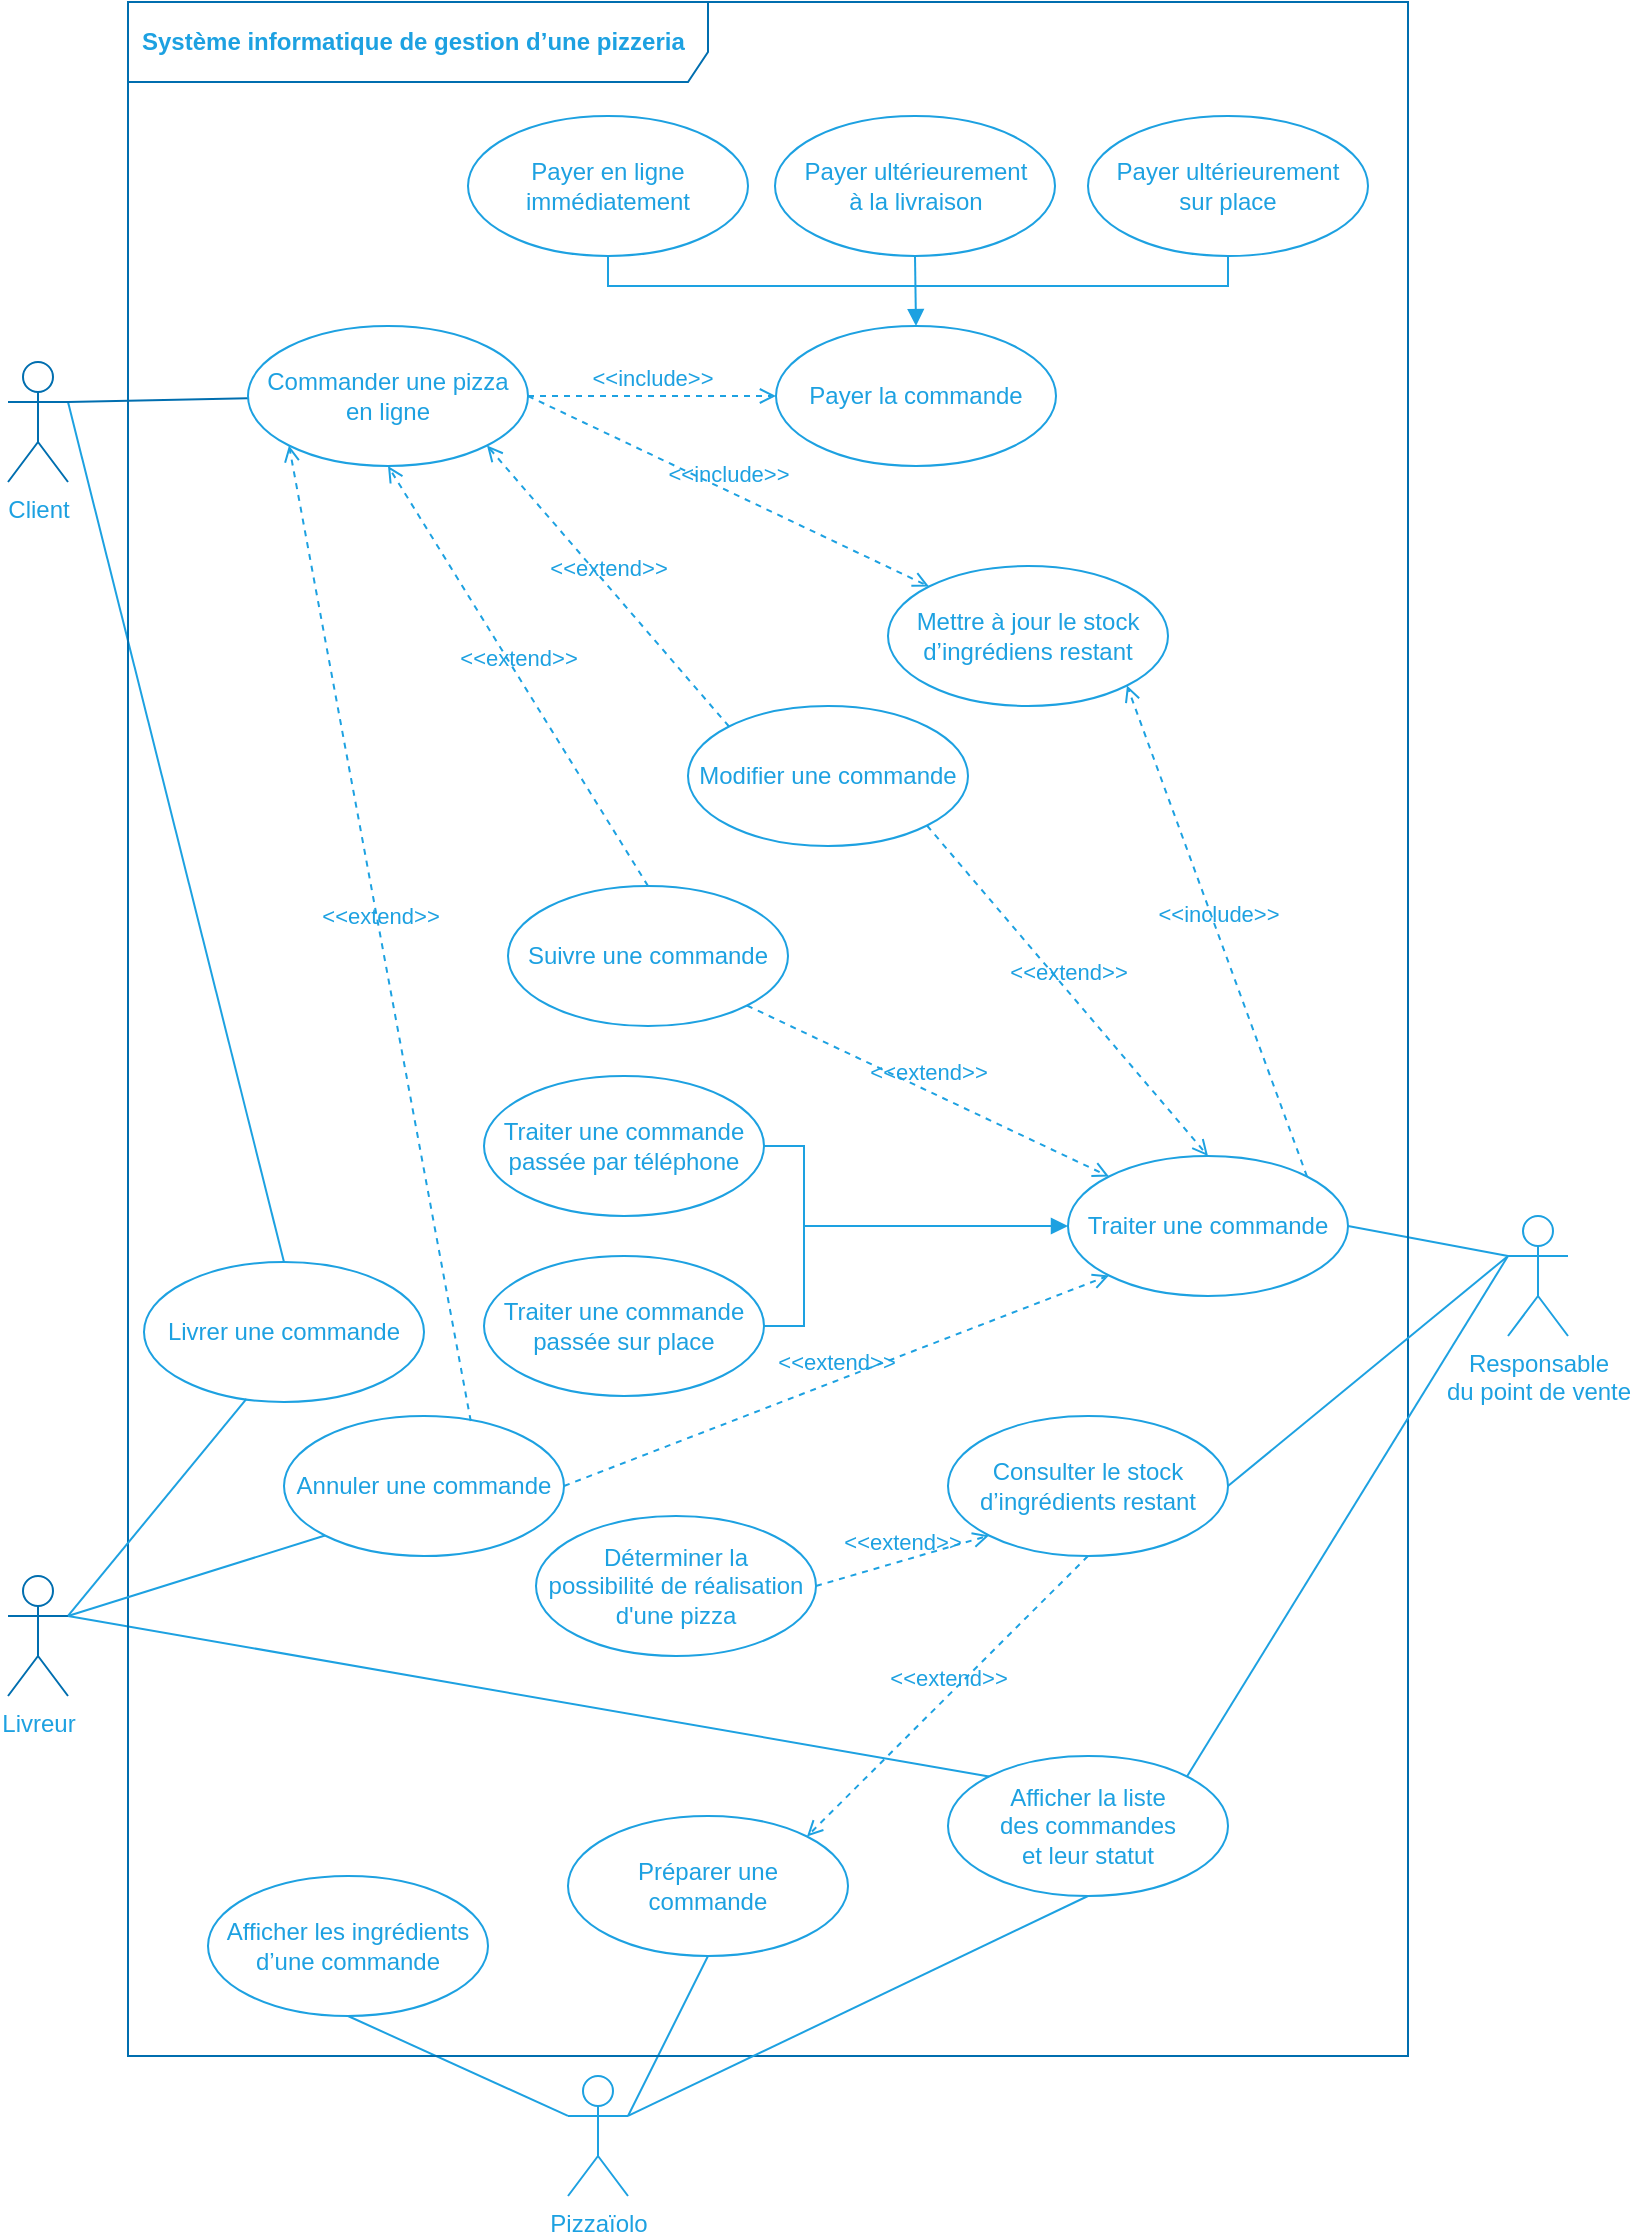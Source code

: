 <mxfile>
    <diagram id="ZDwU52DMAoR-JBrt6ogk" name="Page-1">
        <mxGraphModel dx="851" dy="735" grid="1" gridSize="10" guides="1" tooltips="1" connect="1" arrows="1" fold="1" page="1" pageScale="1" pageWidth="827" pageHeight="1169" math="0" shadow="0">
            <root>
                <mxCell id="0"/>
                <mxCell id="99" value="Application" style="" parent="0"/>
                <mxCell id="119" style="edgeStyle=none;rounded=0;orthogonalLoop=1;jettySize=auto;html=1;exitX=0.5;exitY=1;exitDx=0;exitDy=0;entryX=1;entryY=0.333;entryDx=0;entryDy=0;entryPerimeter=0;endArrow=none;endFill=0;strokeColor=#1DA1E1;" parent="99" source="36" target="5" edge="1">
                    <mxGeometry relative="1" as="geometry"/>
                </mxCell>
                <mxCell id="120" style="edgeStyle=none;rounded=0;orthogonalLoop=1;jettySize=auto;html=1;exitX=0.5;exitY=1;exitDx=0;exitDy=0;entryX=0;entryY=0.333;entryDx=0;entryDy=0;entryPerimeter=0;endArrow=none;endFill=0;strokeColor=#1DA1E1;" parent="99" source="60" target="5" edge="1">
                    <mxGeometry relative="1" as="geometry"/>
                </mxCell>
                <mxCell id="145" style="edgeStyle=none;rounded=0;orthogonalLoop=1;jettySize=auto;html=1;exitX=0;exitY=0;exitDx=0;exitDy=0;entryX=1;entryY=0.333;entryDx=0;entryDy=0;entryPerimeter=0;endArrow=none;endFill=0;targetPerimeterSpacing=-12;strokeColor=#1DA1E1;" parent="99" source="76" target="6" edge="1">
                    <mxGeometry relative="1" as="geometry"/>
                </mxCell>
                <mxCell id="156" style="rounded=0;orthogonalLoop=1;jettySize=auto;html=1;exitX=1;exitY=0.5;exitDx=0;exitDy=0;entryX=0;entryY=0.333;entryDx=0;entryDy=0;entryPerimeter=0;startArrow=none;startFill=0;endArrow=none;endFill=0;strokeColor=#1DA1E1;" edge="1" parent="99" source="154" target="2">
                    <mxGeometry relative="1" as="geometry"/>
                </mxCell>
                <mxCell id="158" value="&lt;font color=&quot;#1da1e1&quot;&gt;&amp;lt;&amp;lt;extend&amp;gt;&amp;gt;&lt;/font&gt;" style="html=1;verticalAlign=bottom;labelBackgroundColor=none;endArrow=open;endFill=0;dashed=1;strokeColor=#1DA1E1;entryX=1;entryY=1;entryDx=0;entryDy=0;exitX=0;exitY=0;exitDx=0;exitDy=0;" edge="1" parent="99" source="42" target="9">
                    <mxGeometry width="160" relative="1" as="geometry">
                        <mxPoint x="132" y="312" as="sourcePoint"/>
                        <mxPoint x="292" y="312" as="targetPoint"/>
                    </mxGeometry>
                </mxCell>
                <mxCell id="159" value="&lt;font color=&quot;#1da1e1&quot;&gt;&amp;lt;&amp;lt;extend&amp;gt;&amp;gt;&lt;/font&gt;" style="html=1;verticalAlign=bottom;labelBackgroundColor=none;endArrow=open;endFill=0;dashed=1;strokeColor=#1DA1E1;entryX=0.5;entryY=1;entryDx=0;entryDy=0;exitX=0.5;exitY=0;exitDx=0;exitDy=0;" edge="1" parent="99" source="97" target="9">
                    <mxGeometry width="160" relative="1" as="geometry">
                        <mxPoint x="232.503" y="342.251" as="sourcePoint"/>
                        <mxPoint x="162" y="292" as="targetPoint"/>
                    </mxGeometry>
                </mxCell>
                <mxCell id="160" value="&lt;font color=&quot;#1da1e1&quot;&gt;&amp;lt;&amp;lt;extend&amp;gt;&amp;gt;&lt;/font&gt;" style="html=1;verticalAlign=bottom;labelBackgroundColor=none;endArrow=open;endFill=0;dashed=1;strokeColor=#1DA1E1;entryX=0;entryY=1;entryDx=0;entryDy=0;exitX=0.667;exitY=0.036;exitDx=0;exitDy=0;exitPerimeter=0;" edge="1" parent="99" source="84" target="9">
                    <mxGeometry width="160" relative="1" as="geometry">
                        <mxPoint x="212" y="477" as="sourcePoint"/>
                        <mxPoint x="182" y="367" as="targetPoint"/>
                    </mxGeometry>
                </mxCell>
                <mxCell id="161" value="&lt;font color=&quot;#1da1e1&quot;&gt;&amp;lt;&amp;lt;extend&amp;gt;&amp;gt;&lt;/font&gt;" style="html=1;verticalAlign=bottom;labelBackgroundColor=none;endArrow=open;endFill=0;dashed=1;strokeColor=#1DA1E1;entryX=0.5;entryY=0;entryDx=0;entryDy=0;exitX=1;exitY=1;exitDx=0;exitDy=0;" edge="1" parent="99" source="42" target="154">
                    <mxGeometry width="160" relative="1" as="geometry">
                        <mxPoint x="282" y="337" as="sourcePoint"/>
                        <mxPoint x="212" y="197" as="targetPoint"/>
                    </mxGeometry>
                </mxCell>
                <mxCell id="162" value="" style="group" vertex="1" connectable="0" parent="99">
                    <mxGeometry x="450" y="642" as="geometry"/>
                </mxCell>
                <mxCell id="153" style="edgeStyle=orthogonalEdgeStyle;rounded=0;orthogonalLoop=1;jettySize=auto;html=1;exitX=1;exitY=0.5;exitDx=0;exitDy=0;entryX=1;entryY=0.5;entryDx=0;entryDy=0;strokeColor=#1DA1E1;endArrow=none;endFill=0;" edge="1" parent="162" source="67" target="56">
                    <mxGeometry relative="1" as="geometry"/>
                </mxCell>
                <mxCell id="155" style="rounded=0;orthogonalLoop=1;jettySize=auto;html=1;exitX=0;exitY=0.5;exitDx=0;exitDy=0;endArrow=none;endFill=0;strokeColor=#1DA1E1;edgeStyle=orthogonalEdgeStyle;startArrow=block;startFill=1;" edge="1" parent="162" source="154">
                    <mxGeometry relative="1" as="geometry">
                        <mxPoint x="-40" as="targetPoint"/>
                    </mxGeometry>
                </mxCell>
                <mxCell id="170" value="&lt;font color=&quot;#1da1e1&quot;&gt;&amp;lt;&amp;lt;extend&amp;gt;&amp;gt;&lt;/font&gt;" style="html=1;verticalAlign=bottom;labelBackgroundColor=none;endArrow=open;endFill=0;dashed=1;strokeColor=#1DA1E1;entryX=0;entryY=0;entryDx=0;entryDy=0;exitX=1;exitY=1;exitDx=0;exitDy=0;" edge="1" parent="99" source="97" target="154">
                    <mxGeometry width="160" relative="1" as="geometry">
                        <mxPoint x="511.997" y="356.999" as="sourcePoint"/>
                        <mxPoint x="573.003" y="532.501" as="targetPoint"/>
                    </mxGeometry>
                </mxCell>
                <mxCell id="172" value="&lt;font color=&quot;#1da1e1&quot;&gt;&amp;lt;&amp;lt;extend&amp;gt;&amp;gt;&lt;/font&gt;" style="html=1;verticalAlign=bottom;labelBackgroundColor=none;endArrow=open;endFill=0;dashed=1;strokeColor=#1DA1E1;entryX=0;entryY=1;entryDx=0;entryDy=0;exitX=1;exitY=0.5;exitDx=0;exitDy=0;" edge="1" parent="99" source="84" target="154">
                    <mxGeometry width="160" relative="1" as="geometry">
                        <mxPoint x="391.997" y="696.999" as="sourcePoint"/>
                        <mxPoint x="453.003" y="872.501" as="targetPoint"/>
                    </mxGeometry>
                </mxCell>
                <mxCell id="175" value="&lt;font color=&quot;#1da1e1&quot;&gt;&amp;lt;&amp;lt;extend&amp;gt;&amp;gt;&lt;/font&gt;" style="html=1;verticalAlign=bottom;labelBackgroundColor=none;endArrow=open;endFill=0;dashed=1;strokeColor=#1DA1E1;entryX=0;entryY=1;entryDx=0;entryDy=0;exitX=1;exitY=0.5;exitDx=0;exitDy=0;" edge="1" parent="99" source="174" target="63">
                    <mxGeometry width="160" relative="1" as="geometry">
                        <mxPoint x="301.5" y="657" as="sourcePoint"/>
                        <mxPoint x="472.003" y="767.251" as="targetPoint"/>
                    </mxGeometry>
                </mxCell>
                <mxCell id="178" value="&lt;font color=&quot;#1da1e1&quot;&gt;&amp;lt;&amp;lt;extend&amp;gt;&amp;gt;&lt;/font&gt;" style="html=1;verticalAlign=bottom;labelBackgroundColor=none;endArrow=open;endFill=0;dashed=1;strokeColor=#1DA1E1;exitX=0.5;exitY=1;exitDx=0;exitDy=0;entryX=1;entryY=0;entryDx=0;entryDy=0;" edge="1" parent="99" source="63" target="36">
                    <mxGeometry width="160" relative="1" as="geometry">
                        <mxPoint x="462" y="822" as="sourcePoint"/>
                        <mxPoint x="562" y="847" as="targetPoint"/>
                    </mxGeometry>
                </mxCell>
                <mxCell id="189" style="edgeStyle=none;rounded=0;orthogonalLoop=1;jettySize=auto;html=1;exitX=0.5;exitY=0;exitDx=0;exitDy=0;entryX=1;entryY=0.333;entryDx=0;entryDy=0;entryPerimeter=0;startArrow=none;startFill=0;endArrow=none;endFill=0;strokeColor=#1DA1E1;" edge="1" parent="99" source="27" target="7">
                    <mxGeometry relative="1" as="geometry"/>
                </mxCell>
                <mxCell id="190" value="&lt;font color=&quot;#1da1e1&quot;&gt;Système informatique de gestion d’une pizzeria&lt;/font&gt;" style="shape=umlFrame;whiteSpace=wrap;html=1;width=290;height=40;boundedLbl=1;verticalAlign=middle;align=left;spacingLeft=5;strokeColor=#006EAF;fontColor=#ffffff;fillColor=none;fontStyle=1" vertex="1" parent="99">
                    <mxGeometry x="72" y="30" width="640" height="1027" as="geometry"/>
                </mxCell>
                <mxCell id="1" value="Acteurs et actions" parent="0"/>
                <mxCell id="5" value="&lt;font color=&quot;#1da1e1&quot;&gt;Pizzaïolo&lt;/font&gt;" style="shape=umlActor;verticalLabelPosition=bottom;verticalAlign=top;html=1;strokeColor=#1DA1E1;fillColor=none;" parent="1" vertex="1">
                    <mxGeometry x="292" y="1067" width="30" height="60" as="geometry"/>
                </mxCell>
                <mxCell id="62" style="edgeStyle=none;orthogonalLoop=1;jettySize=auto;html=1;exitX=1;exitY=0.333;exitDx=0;exitDy=0;exitPerimeter=0;entryX=0.366;entryY=0.977;entryDx=0;entryDy=0;startArrow=none;startFill=0;endArrow=none;endFill=0;targetPerimeterSpacing=0;strokeColor=#1DA1E1;entryPerimeter=0;" parent="1" source="6" target="27" edge="1">
                    <mxGeometry relative="1" as="geometry"/>
                </mxCell>
                <mxCell id="6" value="&lt;font color=&quot;#1da1e1&quot;&gt;Livreur&lt;/font&gt;" style="shape=umlActor;verticalLabelPosition=bottom;verticalAlign=top;html=1;strokeColor=#006EAF;fontColor=#ffffff;fillColor=none;rotation=0;direction=east;" parent="1" vertex="1">
                    <mxGeometry x="12" y="817" width="30" height="60" as="geometry"/>
                </mxCell>
                <mxCell id="13" style="rounded=0;orthogonalLoop=1;jettySize=auto;html=1;exitX=1;exitY=0.333;exitDx=0;exitDy=0;exitPerimeter=0;endArrow=none;endFill=0;fillColor=#1ba1e2;strokeColor=#006EAF;" parent="1" source="7" target="9" edge="1">
                    <mxGeometry relative="1" as="geometry"/>
                </mxCell>
                <mxCell id="7" value="&lt;font color=&quot;#1da1e1&quot;&gt;Client&lt;/font&gt;" style="shape=umlActor;verticalLabelPosition=bottom;verticalAlign=top;html=1;strokeColor=#006EAF;fontColor=#ffffff;fillColor=none;" parent="1" vertex="1">
                    <mxGeometry x="12" y="210" width="30" height="60" as="geometry"/>
                </mxCell>
                <mxCell id="9" value="&lt;font color=&quot;#1da1e1&quot;&gt;Commander une pizza &lt;br&gt;en ligne&lt;/font&gt;" style="ellipse;whiteSpace=wrap;html=1;fillColor=none;strokeColor=#1DA1E1;" parent="1" vertex="1">
                    <mxGeometry x="132" y="192" width="140" height="70" as="geometry"/>
                </mxCell>
                <mxCell id="27" value="&lt;font color=&quot;#1da1e1&quot;&gt;Livrer une&amp;nbsp;commande&lt;/font&gt;" style="ellipse;whiteSpace=wrap;html=1;fillColor=none;strokeColor=#1DA1E1;" parent="1" vertex="1">
                    <mxGeometry x="80" y="660" width="140" height="70" as="geometry"/>
                </mxCell>
                <mxCell id="36" value="&lt;font color=&quot;#1da1e1&quot;&gt;Préparer une &lt;br&gt;commande&lt;/font&gt;" style="ellipse;whiteSpace=wrap;html=1;fillColor=none;strokeColor=#1DA1E1;" parent="1" vertex="1">
                    <mxGeometry x="292" y="937" width="140" height="70" as="geometry"/>
                </mxCell>
                <mxCell id="42" value="&lt;font color=&quot;#1da1e1&quot;&gt;Modifier une commande&lt;/font&gt;" style="ellipse;whiteSpace=wrap;html=1;fillColor=none;strokeColor=#1DA1E1;" parent="1" vertex="1">
                    <mxGeometry x="352" y="382" width="140" height="70" as="geometry"/>
                </mxCell>
                <mxCell id="96" style="edgeStyle=orthogonalEdgeStyle;rounded=0;orthogonalLoop=1;jettySize=auto;html=1;exitX=0.5;exitY=0;exitDx=0;exitDy=0;startArrow=block;startFill=1;endArrow=none;endFill=0;targetPerimeterSpacing=0;strokeColor=#1DA1E1;entryX=0.5;entryY=1;entryDx=0;entryDy=0;" parent="1" source="44" target="116" edge="1">
                    <mxGeometry relative="1" as="geometry">
                        <mxPoint x="422" y="212" as="targetPoint"/>
                    </mxGeometry>
                </mxCell>
                <mxCell id="44" value="&lt;font color=&quot;#1da1e1&quot;&gt;Payer la commande&lt;/font&gt;" style="ellipse;whiteSpace=wrap;html=1;fillColor=none;strokeColor=#1DA1E1;" parent="1" vertex="1">
                    <mxGeometry x="396" y="192" width="140" height="70" as="geometry"/>
                </mxCell>
                <mxCell id="49" value="&lt;font color=&quot;#1da1e1&quot;&gt;&amp;lt;&amp;lt;include&amp;gt;&amp;gt;&lt;/font&gt;" style="html=1;verticalAlign=bottom;labelBackgroundColor=none;endArrow=open;endFill=0;dashed=1;strokeColor=#1DA1E1;entryX=0;entryY=0.5;entryDx=0;entryDy=0;exitX=1;exitY=0.5;exitDx=0;exitDy=0;" parent="1" source="9" target="44" edge="1">
                    <mxGeometry width="160" relative="1" as="geometry">
                        <mxPoint x="572" y="217" as="sourcePoint"/>
                        <mxPoint x="672" y="216" as="targetPoint"/>
                    </mxGeometry>
                </mxCell>
                <mxCell id="56" value="&lt;font color=&quot;#1da1e1&quot; style=&quot;font-weight: normal&quot;&gt;Traiter une commande passée sur place&lt;/font&gt;" style="ellipse;whiteSpace=wrap;html=1;fillColor=none;strokeColor=#1DA1E1;fontStyle=1" parent="1" vertex="1">
                    <mxGeometry x="250" y="657" width="140" height="70" as="geometry"/>
                </mxCell>
                <mxCell id="2" value="&lt;font color=&quot;#1da1e1&quot;&gt;Responsable &lt;br&gt;du point de vente&lt;br&gt;&lt;/font&gt;" style="shape=umlActor;verticalLabelPosition=bottom;verticalAlign=top;html=1;strokeColor=#1DA1E1;fillColor=none;" parent="1" vertex="1">
                    <mxGeometry x="762" y="637" width="30" height="60" as="geometry"/>
                </mxCell>
                <mxCell id="60" value="&lt;font color=&quot;#1da1e1&quot;&gt;Afficher les ingrédients&lt;br&gt;d’une commande&lt;br&gt;&lt;/font&gt;" style="ellipse;whiteSpace=wrap;html=1;fillColor=none;strokeColor=#1DA1E1;" parent="1" vertex="1">
                    <mxGeometry x="112" y="967" width="140" height="70" as="geometry"/>
                </mxCell>
                <mxCell id="64" style="edgeStyle=none;orthogonalLoop=1;jettySize=auto;html=1;exitX=1;exitY=0.5;exitDx=0;exitDy=0;entryX=0;entryY=0.333;entryDx=0;entryDy=0;entryPerimeter=0;startArrow=none;startFill=0;endArrow=none;endFill=0;targetPerimeterSpacing=0;strokeColor=#1DA1E1;" parent="1" source="63" target="2" edge="1">
                    <mxGeometry relative="1" as="geometry"/>
                </mxCell>
                <mxCell id="63" value="&lt;font color=&quot;#1da1e1&quot;&gt;Consulter le stock d’ingrédients restant&lt;/font&gt;" style="ellipse;whiteSpace=wrap;html=1;fillColor=none;strokeColor=#1DA1E1;" parent="1" vertex="1">
                    <mxGeometry x="482" y="737" width="140" height="70" as="geometry"/>
                </mxCell>
                <mxCell id="66" value="&lt;font color=&quot;#1da1e1&quot;&gt;Mettre à jour le stock d’ingrédiens restant&lt;/font&gt;" style="ellipse;whiteSpace=wrap;html=1;fillColor=none;strokeColor=#1DA1E1;" parent="1" vertex="1">
                    <mxGeometry x="452" y="312" width="140" height="70" as="geometry"/>
                </mxCell>
                <mxCell id="67" value="&lt;font color=&quot;#1da1e1&quot; style=&quot;font-weight: normal&quot;&gt;Traiter une commande passée par téléphone&lt;/font&gt;" style="ellipse;whiteSpace=wrap;html=1;fillColor=none;strokeColor=#1DA1E1;fontStyle=1" parent="1" vertex="1">
                    <mxGeometry x="250" y="567" width="140" height="70" as="geometry"/>
                </mxCell>
                <mxCell id="77" style="edgeStyle=none;orthogonalLoop=1;jettySize=auto;html=1;exitX=1;exitY=0;exitDx=0;exitDy=0;entryX=0;entryY=0.333;entryDx=0;entryDy=0;entryPerimeter=0;startArrow=none;startFill=0;endArrow=none;endFill=0;targetPerimeterSpacing=0;strokeColor=#1DA1E1;" parent="1" source="76" target="2" edge="1">
                    <mxGeometry relative="1" as="geometry"/>
                </mxCell>
                <mxCell id="103" style="rounded=0;orthogonalLoop=1;jettySize=auto;html=1;exitX=0.5;exitY=1;exitDx=0;exitDy=0;entryX=1;entryY=0.333;entryDx=0;entryDy=0;entryPerimeter=0;startArrow=none;startFill=0;endArrow=none;endFill=0;targetPerimeterSpacing=0;strokeColor=#1DA1E1;" parent="1" source="76" target="5" edge="1">
                    <mxGeometry relative="1" as="geometry"/>
                </mxCell>
                <mxCell id="76" value="&lt;font color=&quot;#1da1e1&quot;&gt;Afficher la liste &lt;br&gt;des commandes &lt;br&gt;et leur statut&lt;/font&gt;" style="ellipse;whiteSpace=wrap;html=1;fillColor=none;strokeColor=#1DA1E1;" parent="1" vertex="1">
                    <mxGeometry x="482" y="907" width="140" height="70" as="geometry"/>
                </mxCell>
                <mxCell id="95" style="edgeStyle=orthogonalEdgeStyle;orthogonalLoop=1;jettySize=auto;html=1;exitX=0.5;exitY=1;exitDx=0;exitDy=0;entryX=0.5;entryY=1;entryDx=0;entryDy=0;startArrow=none;startFill=0;endArrow=none;endFill=0;targetPerimeterSpacing=0;strokeColor=#1DA1E1;rounded=0;" parent="1" source="78" target="94" edge="1">
                    <mxGeometry relative="1" as="geometry">
                        <Array as="points">
                            <mxPoint x="312" y="172"/>
                            <mxPoint x="622" y="172"/>
                        </Array>
                    </mxGeometry>
                </mxCell>
                <mxCell id="78" value="&lt;font color=&quot;#1da1e1&quot;&gt;Payer en ligne immédiatement&lt;br&gt;&lt;/font&gt;" style="ellipse;whiteSpace=wrap;html=1;fillColor=none;strokeColor=#1DA1E1;" parent="1" vertex="1">
                    <mxGeometry x="242" y="87" width="140" height="70" as="geometry"/>
                </mxCell>
                <mxCell id="84" value="&lt;font color=&quot;#1da1e1&quot;&gt;Annuler une commande&lt;/font&gt;" style="ellipse;whiteSpace=wrap;html=1;fillColor=none;strokeColor=#1DA1E1;" parent="1" vertex="1">
                    <mxGeometry x="150" y="737" width="140" height="70" as="geometry"/>
                </mxCell>
                <mxCell id="90" style="edgeStyle=none;orthogonalLoop=1;jettySize=auto;html=1;exitX=0;exitY=1;exitDx=0;exitDy=0;entryX=1;entryY=0.333;entryDx=0;entryDy=0;entryPerimeter=0;startArrow=none;startFill=0;endArrow=none;endFill=0;targetPerimeterSpacing=0;strokeColor=#1DA1E1;" parent="1" source="84" target="6" edge="1">
                    <mxGeometry relative="1" as="geometry"/>
                </mxCell>
                <mxCell id="94" value="&lt;font color=&quot;#1da1e1&quot;&gt;Payer ultérieurement&lt;br&gt;sur place&lt;br&gt;&lt;/font&gt;" style="ellipse;whiteSpace=wrap;html=1;fillColor=none;strokeColor=#1DA1E1;" parent="1" vertex="1">
                    <mxGeometry x="552" y="87" width="140" height="70" as="geometry"/>
                </mxCell>
                <mxCell id="97" value="&lt;font color=&quot;#1da1e1&quot;&gt;Suivre une commande&lt;/font&gt;" style="ellipse;whiteSpace=wrap;html=1;fillColor=none;strokeColor=#1DA1E1;" parent="1" vertex="1">
                    <mxGeometry x="262" y="472" width="140" height="70" as="geometry"/>
                </mxCell>
                <mxCell id="116" value="&lt;font color=&quot;#1da1e1&quot;&gt;Payer ultérieurement&lt;br&gt;à la livraison&lt;br&gt;&lt;/font&gt;" style="ellipse;whiteSpace=wrap;html=1;fillColor=none;strokeColor=#1DA1E1;" parent="1" vertex="1">
                    <mxGeometry x="395.5" y="87" width="140" height="70" as="geometry"/>
                </mxCell>
                <mxCell id="122" value="&lt;font color=&quot;#1da1e1&quot;&gt;&amp;lt;&amp;lt;include&amp;gt;&amp;gt;&lt;/font&gt;" style="html=1;verticalAlign=bottom;labelBackgroundColor=none;endArrow=open;endFill=0;dashed=1;strokeColor=#1DA1E1;entryX=0;entryY=0;entryDx=0;entryDy=0;exitX=1;exitY=0.5;exitDx=0;exitDy=0;" parent="1" source="9" target="66" edge="1">
                    <mxGeometry width="160" relative="1" as="geometry">
                        <mxPoint x="311.997" y="251.999" as="sourcePoint"/>
                        <mxPoint x="462.5" y="382.25" as="targetPoint"/>
                    </mxGeometry>
                </mxCell>
                <mxCell id="154" value="&lt;font color=&quot;#1da1e1&quot; style=&quot;font-weight: normal&quot;&gt;Traiter une commande&lt;/font&gt;" style="ellipse;whiteSpace=wrap;html=1;fillColor=none;strokeColor=#1DA1E1;fontStyle=1" vertex="1" parent="1">
                    <mxGeometry x="542" y="607" width="140" height="70" as="geometry"/>
                </mxCell>
                <mxCell id="157" value="&lt;font color=&quot;#1da1e1&quot;&gt;&amp;lt;&amp;lt;include&amp;gt;&amp;gt;&lt;/font&gt;" style="html=1;verticalAlign=bottom;labelBackgroundColor=none;endArrow=open;endFill=0;dashed=1;strokeColor=#1DA1E1;entryX=1;entryY=1;entryDx=0;entryDy=0;exitX=1;exitY=0;exitDx=0;exitDy=0;" edge="1" parent="1" source="154" target="66">
                    <mxGeometry width="160" relative="1" as="geometry">
                        <mxPoint x="621.997" y="276.999" as="sourcePoint"/>
                        <mxPoint x="843.003" y="347.501" as="targetPoint"/>
                    </mxGeometry>
                </mxCell>
                <mxCell id="174" value="&lt;font color=&quot;#1da1e1&quot;&gt;Déterminer la &lt;br&gt;possibilité de réalisation d'une pizza&lt;br&gt;&lt;/font&gt;" style="ellipse;whiteSpace=wrap;html=1;fillColor=none;strokeColor=#1DA1E1;" vertex="1" parent="1">
                    <mxGeometry x="276" y="787" width="140" height="70" as="geometry"/>
                </mxCell>
            </root>
        </mxGraphModel>
    </diagram>
</mxfile>